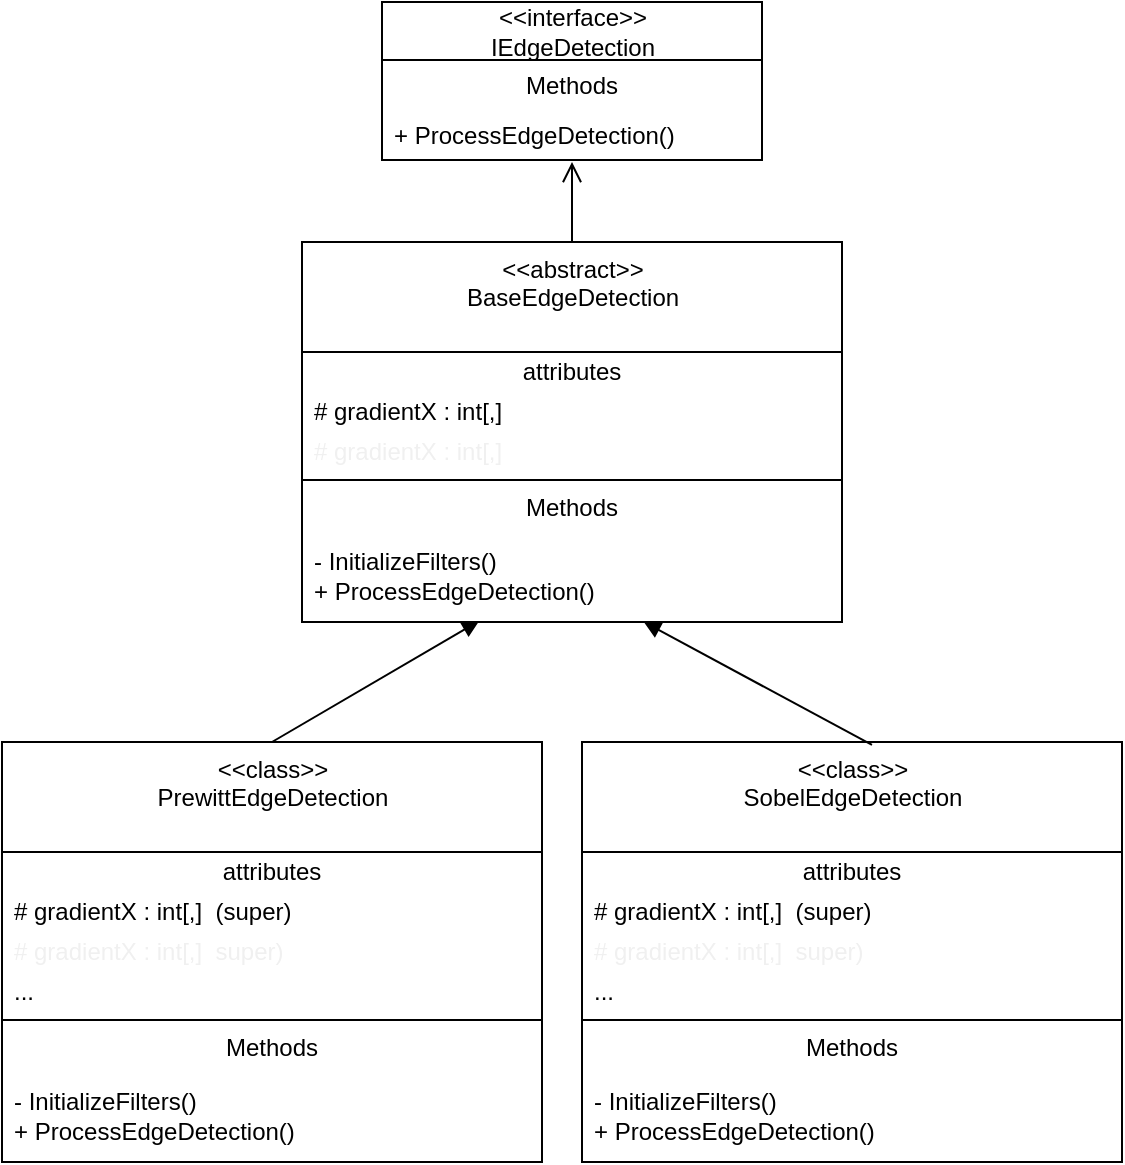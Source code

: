 <mxfile>
    <diagram id="3JYV2Fww8IfEiX1Vt82l" name="Page-1">
        <mxGraphModel dx="641" dy="508" grid="1" gridSize="10" guides="1" tooltips="1" connect="1" arrows="1" fold="1" page="1" pageScale="1" pageWidth="850" pageHeight="1100" math="0" shadow="0">
            <root>
                <mxCell id="0"/>
                <mxCell id="1" parent="0"/>
                <mxCell id="2" value="&amp;lt;&amp;lt;abstract&amp;gt;&amp;gt;&lt;br&gt; BaseEdgeDetection" style="swimlane;fontStyle=0;align=center;verticalAlign=top;childLayout=stackLayout;horizontal=1;startSize=55;horizontalStack=0;resizeParent=1;resizeParentMax=0;resizeLast=0;collapsible=0;marginBottom=0;html=1;" vertex="1" parent="1">
                    <mxGeometry x="210" y="150" width="270" height="190" as="geometry"/>
                </mxCell>
                <mxCell id="3" value="attributes" style="text;html=1;strokeColor=none;fillColor=none;align=center;verticalAlign=middle;spacingLeft=4;spacingRight=4;overflow=hidden;rotatable=0;points=[[0,0.5],[1,0.5]];portConstraint=eastwest;" vertex="1" parent="2">
                    <mxGeometry y="55" width="270" height="20" as="geometry"/>
                </mxCell>
                <mxCell id="4" value="# gradientX : &lt;span class=&quot;hljs-type&quot;&gt;int&lt;/span&gt;[,]&amp;nbsp;&amp;nbsp;" style="text;html=1;strokeColor=none;fillColor=none;align=left;verticalAlign=middle;spacingLeft=4;spacingRight=4;overflow=hidden;rotatable=0;points=[[0,0.5],[1,0.5]];portConstraint=eastwest;" vertex="1" parent="2">
                    <mxGeometry y="75" width="270" height="20" as="geometry"/>
                </mxCell>
                <mxCell id="5" value="&lt;span style=&quot;color: rgb(240, 240, 240);&quot;&gt;# gradientX :&amp;nbsp;&lt;/span&gt;&lt;span style=&quot;color: rgb(240, 240, 240);&quot; class=&quot;hljs-type&quot;&gt;int&lt;/span&gt;&lt;span style=&quot;color: rgb(240, 240, 240);&quot;&gt;[,]&amp;nbsp;&amp;nbsp;&lt;/span&gt;" style="text;html=1;strokeColor=none;fillColor=none;align=left;verticalAlign=middle;spacingLeft=4;spacingRight=4;overflow=hidden;rotatable=0;points=[[0,0.5],[1,0.5]];portConstraint=eastwest;fontColor=#808080;" vertex="1" parent="2">
                    <mxGeometry y="95" width="270" height="20" as="geometry"/>
                </mxCell>
                <mxCell id="7" value="" style="line;strokeWidth=1;fillColor=none;align=left;verticalAlign=middle;spacingTop=-1;spacingLeft=3;spacingRight=3;rotatable=0;labelPosition=right;points=[];portConstraint=eastwest;" vertex="1" parent="2">
                    <mxGeometry y="115" width="270" height="8" as="geometry"/>
                </mxCell>
                <mxCell id="8" value="Methods" style="text;html=1;strokeColor=none;fillColor=none;align=center;verticalAlign=middle;spacingLeft=4;spacingRight=4;overflow=hidden;rotatable=0;points=[[0,0.5],[1,0.5]];portConstraint=eastwest;" vertex="1" parent="2">
                    <mxGeometry y="123" width="270" height="20" as="geometry"/>
                </mxCell>
                <mxCell id="9" value="&lt;span class=&quot;hljs-operator&quot;&gt;-&lt;/span&gt; InitializeFilters()&amp;nbsp;&lt;br&gt;+ ProcessEdgeDetection()&amp;nbsp;&amp;nbsp;" style="text;html=1;strokeColor=none;fillColor=none;align=left;verticalAlign=middle;spacingLeft=4;spacingRight=4;overflow=hidden;rotatable=0;points=[[0,0.5],[1,0.5]];portConstraint=eastwest;" vertex="1" parent="2">
                    <mxGeometry y="143" width="270" height="47" as="geometry"/>
                </mxCell>
                <mxCell id="12" value="&lt;span style=&quot;font-weight: 400;&quot;&gt;&amp;lt;&amp;lt;interface&amp;gt;&amp;gt;&lt;/span&gt;&lt;br style=&quot;font-weight: 400;&quot;&gt;&lt;span style=&quot;font-weight: 400;&quot;&gt;IEdgeDetection&lt;/span&gt;" style="swimlane;fontStyle=1;align=center;verticalAlign=middle;childLayout=stackLayout;horizontal=1;startSize=29;horizontalStack=0;resizeParent=1;resizeParentMax=0;resizeLast=0;collapsible=0;marginBottom=0;html=1;" vertex="1" parent="1">
                    <mxGeometry x="250" y="30" width="190" height="79" as="geometry"/>
                </mxCell>
                <mxCell id="13" value="Methods" style="text;html=1;strokeColor=none;fillColor=none;align=center;verticalAlign=middle;spacingLeft=4;spacingRight=4;overflow=hidden;rotatable=0;points=[[0,0.5],[1,0.5]];portConstraint=eastwest;" vertex="1" parent="12">
                    <mxGeometry y="29" width="190" height="25" as="geometry"/>
                </mxCell>
                <mxCell id="14" value="+ ProcessEdgeDetection()" style="text;html=1;strokeColor=none;fillColor=none;align=left;verticalAlign=middle;spacingLeft=4;spacingRight=4;overflow=hidden;rotatable=0;points=[[0,0.5],[1,0.5]];portConstraint=eastwest;" vertex="1" parent="12">
                    <mxGeometry y="54" width="190" height="25" as="geometry"/>
                </mxCell>
                <mxCell id="24" value="&amp;lt;&amp;lt;class&amp;gt;&amp;gt;&lt;br&gt;PrewittEdgeDetection&lt;br&gt;" style="swimlane;fontStyle=0;align=center;verticalAlign=top;childLayout=stackLayout;horizontal=1;startSize=55;horizontalStack=0;resizeParent=1;resizeParentMax=0;resizeLast=0;collapsible=0;marginBottom=0;html=1;" vertex="1" parent="1">
                    <mxGeometry x="60" y="400" width="270" height="210" as="geometry"/>
                </mxCell>
                <mxCell id="25" value="attributes" style="text;html=1;strokeColor=none;fillColor=none;align=center;verticalAlign=middle;spacingLeft=4;spacingRight=4;overflow=hidden;rotatable=0;points=[[0,0.5],[1,0.5]];portConstraint=eastwest;" vertex="1" parent="24">
                    <mxGeometry y="55" width="270" height="20" as="geometry"/>
                </mxCell>
                <mxCell id="26" value="# gradientX :&amp;nbsp;&lt;span class=&quot;hljs-type&quot;&gt;int&lt;/span&gt;[,]&amp;nbsp; (super)" style="text;html=1;strokeColor=none;fillColor=none;align=left;verticalAlign=middle;spacingLeft=4;spacingRight=4;overflow=hidden;rotatable=0;points=[[0,0.5],[1,0.5]];portConstraint=eastwest;" vertex="1" parent="24">
                    <mxGeometry y="75" width="270" height="20" as="geometry"/>
                </mxCell>
                <mxCell id="27" value="&lt;span style=&quot;color: rgb(240, 240, 240);&quot;&gt;# gradientX :&amp;nbsp;&lt;/span&gt;&lt;span style=&quot;color: rgb(240, 240, 240);&quot; class=&quot;hljs-type&quot;&gt;int&lt;/span&gt;&lt;span style=&quot;color: rgb(240, 240, 240);&quot;&gt;[,]&amp;nbsp;&amp;nbsp;&lt;/span&gt;&lt;span style=&quot;color: rgb(240, 240, 240);&quot;&gt;super)&lt;/span&gt;" style="text;html=1;strokeColor=none;fillColor=none;align=left;verticalAlign=middle;spacingLeft=4;spacingRight=4;overflow=hidden;rotatable=0;points=[[0,0.5],[1,0.5]];portConstraint=eastwest;fontColor=#808080;" vertex="1" parent="24">
                    <mxGeometry y="95" width="270" height="20" as="geometry"/>
                </mxCell>
                <mxCell id="28" value="..." style="text;html=1;strokeColor=none;fillColor=none;align=left;verticalAlign=middle;spacingLeft=4;spacingRight=4;overflow=hidden;rotatable=0;points=[[0,0.5],[1,0.5]];portConstraint=eastwest;" vertex="1" parent="24">
                    <mxGeometry y="115" width="270" height="20" as="geometry"/>
                </mxCell>
                <mxCell id="29" value="" style="line;strokeWidth=1;fillColor=none;align=left;verticalAlign=middle;spacingTop=-1;spacingLeft=3;spacingRight=3;rotatable=0;labelPosition=right;points=[];portConstraint=eastwest;" vertex="1" parent="24">
                    <mxGeometry y="135" width="270" height="8" as="geometry"/>
                </mxCell>
                <mxCell id="30" value="Methods" style="text;html=1;strokeColor=none;fillColor=none;align=center;verticalAlign=middle;spacingLeft=4;spacingRight=4;overflow=hidden;rotatable=0;points=[[0,0.5],[1,0.5]];portConstraint=eastwest;" vertex="1" parent="24">
                    <mxGeometry y="143" width="270" height="20" as="geometry"/>
                </mxCell>
                <mxCell id="31" value="&lt;span class=&quot;hljs-operator&quot;&gt;-&lt;/span&gt;&amp;nbsp;InitializeFilters()&amp;nbsp;&lt;br&gt;+ ProcessEdgeDetection()" style="text;html=1;strokeColor=none;fillColor=none;align=left;verticalAlign=middle;spacingLeft=4;spacingRight=4;overflow=hidden;rotatable=0;points=[[0,0.5],[1,0.5]];portConstraint=eastwest;" vertex="1" parent="24">
                    <mxGeometry y="163" width="270" height="47" as="geometry"/>
                </mxCell>
                <mxCell id="32" value="&amp;lt;&amp;lt;class&amp;gt;&amp;gt;&lt;br&gt;SobelEdgeDetection" style="swimlane;fontStyle=0;align=center;verticalAlign=top;childLayout=stackLayout;horizontal=1;startSize=55;horizontalStack=0;resizeParent=1;resizeParentMax=0;resizeLast=0;collapsible=0;marginBottom=0;html=1;" vertex="1" parent="1">
                    <mxGeometry x="350" y="400" width="270" height="210" as="geometry"/>
                </mxCell>
                <mxCell id="33" value="attributes" style="text;html=1;strokeColor=none;fillColor=none;align=center;verticalAlign=middle;spacingLeft=4;spacingRight=4;overflow=hidden;rotatable=0;points=[[0,0.5],[1,0.5]];portConstraint=eastwest;" vertex="1" parent="32">
                    <mxGeometry y="55" width="270" height="20" as="geometry"/>
                </mxCell>
                <mxCell id="34" value="# gradientX :&amp;nbsp;&lt;span class=&quot;hljs-type&quot;&gt;int&lt;/span&gt;[,]&amp;nbsp; (super)" style="text;html=1;strokeColor=none;fillColor=none;align=left;verticalAlign=middle;spacingLeft=4;spacingRight=4;overflow=hidden;rotatable=0;points=[[0,0.5],[1,0.5]];portConstraint=eastwest;" vertex="1" parent="32">
                    <mxGeometry y="75" width="270" height="20" as="geometry"/>
                </mxCell>
                <mxCell id="35" value="&lt;span style=&quot;color: rgb(240, 240, 240);&quot;&gt;# gradientX :&amp;nbsp;&lt;/span&gt;&lt;span style=&quot;color: rgb(240, 240, 240);&quot; class=&quot;hljs-type&quot;&gt;int&lt;/span&gt;&lt;span style=&quot;color: rgb(240, 240, 240);&quot;&gt;[,]&amp;nbsp;&amp;nbsp;&lt;/span&gt;&lt;span style=&quot;color: rgb(240, 240, 240);&quot;&gt;super)&lt;/span&gt;" style="text;html=1;strokeColor=none;fillColor=none;align=left;verticalAlign=middle;spacingLeft=4;spacingRight=4;overflow=hidden;rotatable=0;points=[[0,0.5],[1,0.5]];portConstraint=eastwest;fontColor=#808080;" vertex="1" parent="32">
                    <mxGeometry y="95" width="270" height="20" as="geometry"/>
                </mxCell>
                <mxCell id="36" value="..." style="text;html=1;strokeColor=none;fillColor=none;align=left;verticalAlign=middle;spacingLeft=4;spacingRight=4;overflow=hidden;rotatable=0;points=[[0,0.5],[1,0.5]];portConstraint=eastwest;" vertex="1" parent="32">
                    <mxGeometry y="115" width="270" height="20" as="geometry"/>
                </mxCell>
                <mxCell id="37" value="" style="line;strokeWidth=1;fillColor=none;align=left;verticalAlign=middle;spacingTop=-1;spacingLeft=3;spacingRight=3;rotatable=0;labelPosition=right;points=[];portConstraint=eastwest;" vertex="1" parent="32">
                    <mxGeometry y="135" width="270" height="8" as="geometry"/>
                </mxCell>
                <mxCell id="38" value="Methods" style="text;html=1;strokeColor=none;fillColor=none;align=center;verticalAlign=middle;spacingLeft=4;spacingRight=4;overflow=hidden;rotatable=0;points=[[0,0.5],[1,0.5]];portConstraint=eastwest;" vertex="1" parent="32">
                    <mxGeometry y="143" width="270" height="20" as="geometry"/>
                </mxCell>
                <mxCell id="39" value="&lt;span class=&quot;hljs-operator&quot;&gt;-&lt;/span&gt;&amp;nbsp;InitializeFilters()&amp;nbsp;&lt;br&gt;+ ProcessEdgeDetection()" style="text;html=1;strokeColor=none;fillColor=none;align=left;verticalAlign=middle;spacingLeft=4;spacingRight=4;overflow=hidden;rotatable=0;points=[[0,0.5],[1,0.5]];portConstraint=eastwest;" vertex="1" parent="32">
                    <mxGeometry y="163" width="270" height="47" as="geometry"/>
                </mxCell>
                <mxCell id="40" value="" style="html=1;verticalAlign=bottom;labelBackgroundColor=none;endArrow=block;endFill=1;exitX=0.5;exitY=0;exitDx=0;exitDy=0;entryX=0.328;entryY=0.989;entryDx=0;entryDy=0;entryPerimeter=0;" edge="1" parent="1" source="24" target="9">
                    <mxGeometry width="160" relative="1" as="geometry">
                        <mxPoint x="120" y="200" as="sourcePoint"/>
                        <mxPoint x="280" y="200" as="targetPoint"/>
                    </mxGeometry>
                </mxCell>
                <mxCell id="41" value="" style="html=1;verticalAlign=bottom;labelBackgroundColor=none;endArrow=block;endFill=1;entryX=0.633;entryY=1;entryDx=0;entryDy=0;entryPerimeter=0;exitX=0.537;exitY=0.007;exitDx=0;exitDy=0;exitPerimeter=0;" edge="1" parent="1" source="32" target="9">
                    <mxGeometry width="160" relative="1" as="geometry">
                        <mxPoint x="205" y="410" as="sourcePoint"/>
                        <mxPoint x="355.54" y="352.491" as="targetPoint"/>
                        <Array as="points"/>
                    </mxGeometry>
                </mxCell>
                <mxCell id="42" value="" style="endArrow=open;startArrow=none;endFill=0;startFill=0;endSize=8;html=1;verticalAlign=bottom;labelBackgroundColor=none;strokeWidth=1;exitX=0.5;exitY=0;exitDx=0;exitDy=0;" edge="1" parent="1" source="2">
                    <mxGeometry width="160" relative="1" as="geometry">
                        <mxPoint x="120" y="100" as="sourcePoint"/>
                        <mxPoint x="345" y="110" as="targetPoint"/>
                    </mxGeometry>
                </mxCell>
            </root>
        </mxGraphModel>
    </diagram>
</mxfile>